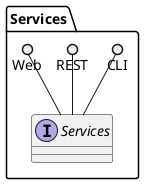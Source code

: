 @startuml

package "Services" {
    interface "Services" {

    }
    CLI ()-- "Services"
    REST ()-- "Services"
    Web ()-- "Services"

}


@enduml
